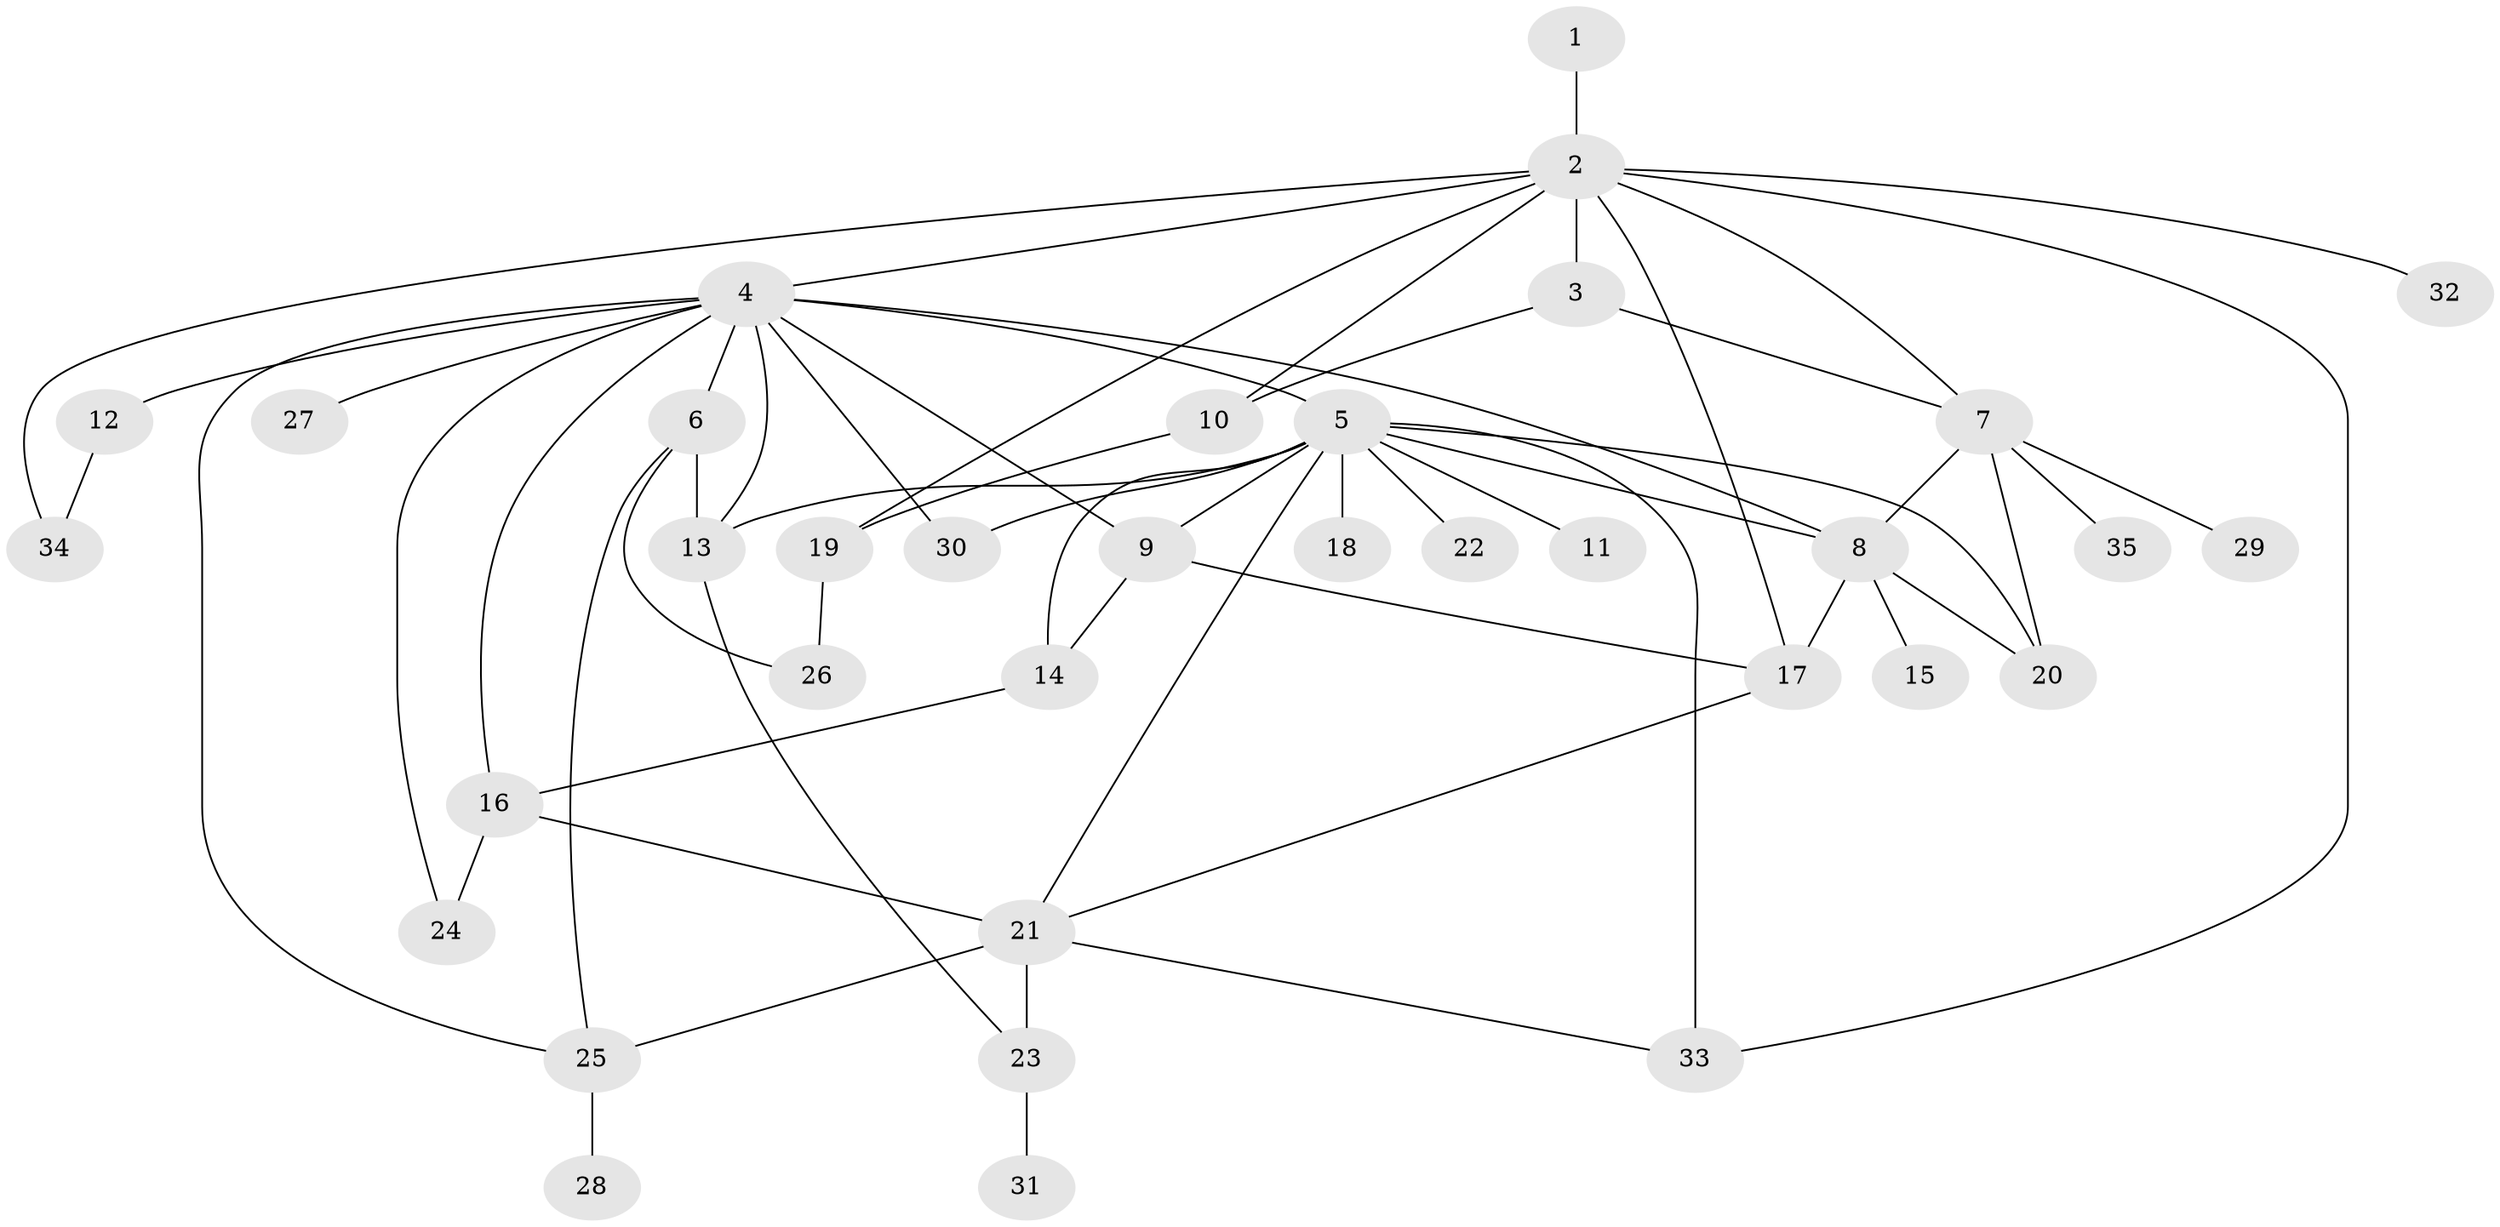 // original degree distribution, {1: 0.44285714285714284, 12: 0.014285714285714285, 4: 0.08571428571428572, 17: 0.014285714285714285, 20: 0.014285714285714285, 9: 0.014285714285714285, 7: 0.014285714285714285, 8: 0.014285714285714285, 3: 0.1, 2: 0.22857142857142856, 5: 0.04285714285714286, 10: 0.014285714285714285}
// Generated by graph-tools (version 1.1) at 2025/50/03/04/25 22:50:42]
// undirected, 35 vertices, 59 edges
graph export_dot {
  node [color=gray90,style=filled];
  1;
  2;
  3;
  4;
  5;
  6;
  7;
  8;
  9;
  10;
  11;
  12;
  13;
  14;
  15;
  16;
  17;
  18;
  19;
  20;
  21;
  22;
  23;
  24;
  25;
  26;
  27;
  28;
  29;
  30;
  31;
  32;
  33;
  34;
  35;
  1 -- 2 [weight=1.0];
  2 -- 3 [weight=1.0];
  2 -- 4 [weight=1.0];
  2 -- 7 [weight=1.0];
  2 -- 10 [weight=1.0];
  2 -- 17 [weight=1.0];
  2 -- 19 [weight=1.0];
  2 -- 32 [weight=1.0];
  2 -- 33 [weight=1.0];
  2 -- 34 [weight=1.0];
  3 -- 7 [weight=1.0];
  3 -- 10 [weight=1.0];
  4 -- 5 [weight=1.0];
  4 -- 6 [weight=1.0];
  4 -- 8 [weight=1.0];
  4 -- 9 [weight=1.0];
  4 -- 12 [weight=1.0];
  4 -- 13 [weight=1.0];
  4 -- 16 [weight=1.0];
  4 -- 24 [weight=1.0];
  4 -- 25 [weight=1.0];
  4 -- 27 [weight=1.0];
  4 -- 30 [weight=1.0];
  5 -- 8 [weight=1.0];
  5 -- 9 [weight=2.0];
  5 -- 11 [weight=1.0];
  5 -- 13 [weight=1.0];
  5 -- 14 [weight=1.0];
  5 -- 18 [weight=1.0];
  5 -- 20 [weight=1.0];
  5 -- 21 [weight=1.0];
  5 -- 22 [weight=1.0];
  5 -- 30 [weight=1.0];
  5 -- 33 [weight=2.0];
  6 -- 13 [weight=5.0];
  6 -- 25 [weight=1.0];
  6 -- 26 [weight=1.0];
  7 -- 8 [weight=1.0];
  7 -- 20 [weight=1.0];
  7 -- 29 [weight=1.0];
  7 -- 35 [weight=1.0];
  8 -- 15 [weight=1.0];
  8 -- 17 [weight=1.0];
  8 -- 20 [weight=1.0];
  9 -- 14 [weight=1.0];
  9 -- 17 [weight=1.0];
  10 -- 19 [weight=1.0];
  12 -- 34 [weight=1.0];
  13 -- 23 [weight=1.0];
  14 -- 16 [weight=1.0];
  16 -- 21 [weight=1.0];
  16 -- 24 [weight=1.0];
  17 -- 21 [weight=1.0];
  19 -- 26 [weight=1.0];
  21 -- 23 [weight=4.0];
  21 -- 25 [weight=1.0];
  21 -- 33 [weight=1.0];
  23 -- 31 [weight=1.0];
  25 -- 28 [weight=1.0];
}

